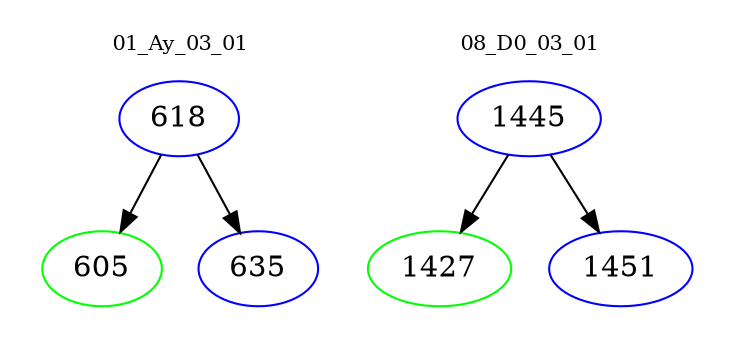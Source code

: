 digraph{
subgraph cluster_0 {
color = white
label = "01_Ay_03_01";
fontsize=10;
T0_618 [label="618", color="blue"]
T0_618 -> T0_605 [color="black"]
T0_605 [label="605", color="green"]
T0_618 -> T0_635 [color="black"]
T0_635 [label="635", color="blue"]
}
subgraph cluster_1 {
color = white
label = "08_D0_03_01";
fontsize=10;
T1_1445 [label="1445", color="blue"]
T1_1445 -> T1_1427 [color="black"]
T1_1427 [label="1427", color="green"]
T1_1445 -> T1_1451 [color="black"]
T1_1451 [label="1451", color="blue"]
}
}
